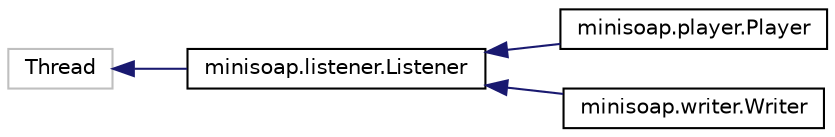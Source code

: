 digraph "Graphical Class Hierarchy"
{
  edge [fontname="Helvetica",fontsize="10",labelfontname="Helvetica",labelfontsize="10"];
  node [fontname="Helvetica",fontsize="10",shape=record];
  rankdir="LR";
  Node29 [label="Thread",height=0.2,width=0.4,color="grey75", fillcolor="white", style="filled"];
  Node29 -> Node0 [dir="back",color="midnightblue",fontsize="10",style="solid",fontname="Helvetica"];
  Node0 [label="minisoap.listener.Listener",height=0.2,width=0.4,color="black", fillcolor="white", style="filled",URL="$classminisoap_1_1listener_1_1Listener.html",tooltip="Listener class. "];
  Node0 -> Node1 [dir="back",color="midnightblue",fontsize="10",style="solid",fontname="Helvetica"];
  Node1 [label="minisoap.player.Player",height=0.2,width=0.4,color="black", fillcolor="white", style="filled",URL="$classminisoap_1_1player_1_1Player.html",tooltip="Player class. "];
  Node0 -> Node2 [dir="back",color="midnightblue",fontsize="10",style="solid",fontname="Helvetica"];
  Node2 [label="minisoap.writer.Writer",height=0.2,width=0.4,color="black", fillcolor="white", style="filled",URL="$classminisoap_1_1writer_1_1Writer.html",tooltip="Stream writer. "];
}
